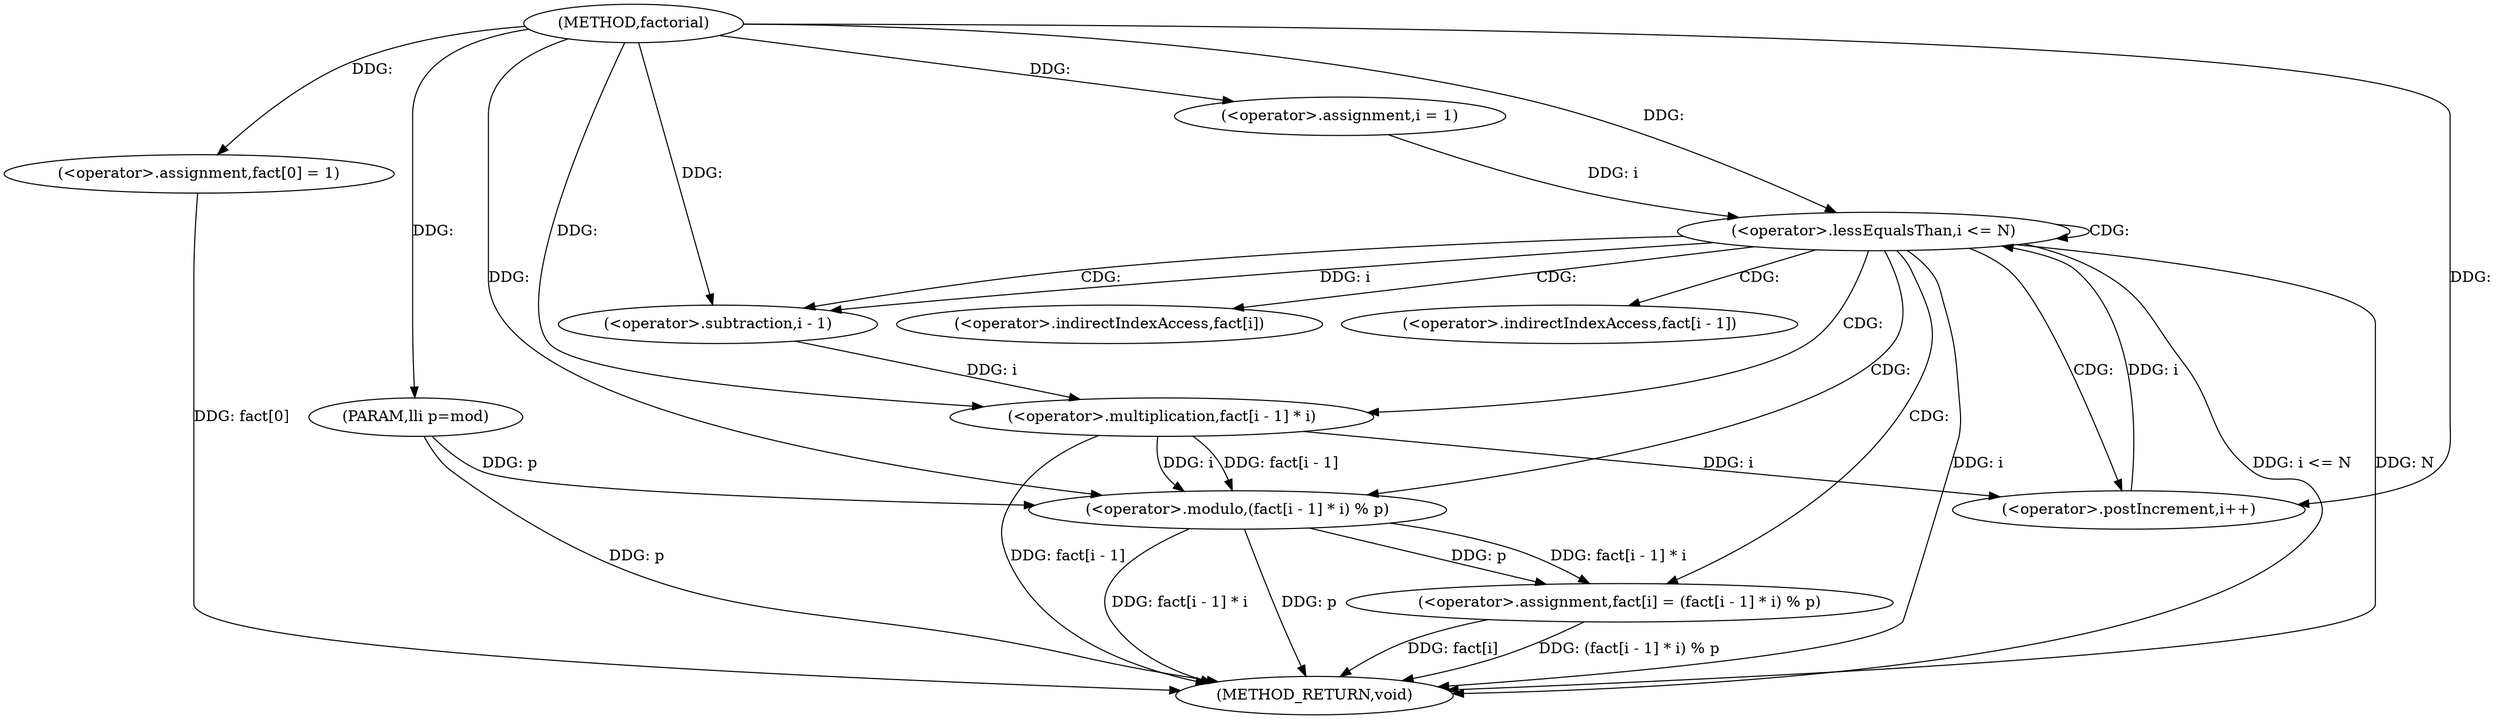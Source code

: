digraph "factorial" {  
"1000567" [label = "(METHOD,factorial)" ]
"1000599" [label = "(METHOD_RETURN,void)" ]
"1000568" [label = "(PARAM,lli p=mod)" ]
"1000570" [label = "(<operator>.assignment,fact[0] = 1)" ]
"1000577" [label = "(<operator>.assignment,i = 1)" ]
"1000580" [label = "(<operator>.lessEqualsThan,i <= N)" ]
"1000583" [label = "(<operator>.postIncrement,i++)" ]
"1000586" [label = "(<operator>.assignment,fact[i] = (fact[i - 1] * i) % p)" ]
"1000590" [label = "(<operator>.modulo,(fact[i - 1] * i) % p)" ]
"1000591" [label = "(<operator>.multiplication,fact[i - 1] * i)" ]
"1000594" [label = "(<operator>.subtraction,i - 1)" ]
"1000587" [label = "(<operator>.indirectIndexAccess,fact[i])" ]
"1000592" [label = "(<operator>.indirectIndexAccess,fact[i - 1])" ]
  "1000568" -> "1000599"  [ label = "DDG: p"] 
  "1000570" -> "1000599"  [ label = "DDG: fact[0]"] 
  "1000580" -> "1000599"  [ label = "DDG: i"] 
  "1000580" -> "1000599"  [ label = "DDG: i <= N"] 
  "1000586" -> "1000599"  [ label = "DDG: fact[i]"] 
  "1000591" -> "1000599"  [ label = "DDG: fact[i - 1]"] 
  "1000590" -> "1000599"  [ label = "DDG: fact[i - 1] * i"] 
  "1000590" -> "1000599"  [ label = "DDG: p"] 
  "1000586" -> "1000599"  [ label = "DDG: (fact[i - 1] * i) % p"] 
  "1000580" -> "1000599"  [ label = "DDG: N"] 
  "1000567" -> "1000568"  [ label = "DDG: "] 
  "1000567" -> "1000570"  [ label = "DDG: "] 
  "1000567" -> "1000577"  [ label = "DDG: "] 
  "1000577" -> "1000580"  [ label = "DDG: i"] 
  "1000583" -> "1000580"  [ label = "DDG: i"] 
  "1000567" -> "1000580"  [ label = "DDG: "] 
  "1000591" -> "1000583"  [ label = "DDG: i"] 
  "1000567" -> "1000583"  [ label = "DDG: "] 
  "1000590" -> "1000586"  [ label = "DDG: p"] 
  "1000590" -> "1000586"  [ label = "DDG: fact[i - 1] * i"] 
  "1000591" -> "1000590"  [ label = "DDG: i"] 
  "1000591" -> "1000590"  [ label = "DDG: fact[i - 1]"] 
  "1000568" -> "1000590"  [ label = "DDG: p"] 
  "1000567" -> "1000590"  [ label = "DDG: "] 
  "1000594" -> "1000591"  [ label = "DDG: i"] 
  "1000567" -> "1000591"  [ label = "DDG: "] 
  "1000580" -> "1000594"  [ label = "DDG: i"] 
  "1000567" -> "1000594"  [ label = "DDG: "] 
  "1000580" -> "1000586"  [ label = "CDG: "] 
  "1000580" -> "1000592"  [ label = "CDG: "] 
  "1000580" -> "1000594"  [ label = "CDG: "] 
  "1000580" -> "1000580"  [ label = "CDG: "] 
  "1000580" -> "1000583"  [ label = "CDG: "] 
  "1000580" -> "1000590"  [ label = "CDG: "] 
  "1000580" -> "1000591"  [ label = "CDG: "] 
  "1000580" -> "1000587"  [ label = "CDG: "] 
}
